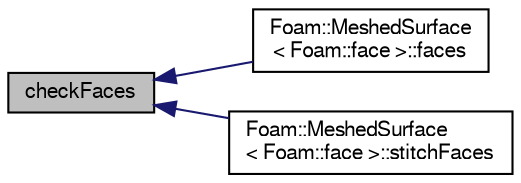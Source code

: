 digraph "checkFaces"
{
  bgcolor="transparent";
  edge [fontname="FreeSans",fontsize="10",labelfontname="FreeSans",labelfontsize="10"];
  node [fontname="FreeSans",fontsize="10",shape=record];
  rankdir="LR";
  Node266 [label="checkFaces",height=0.2,width=0.4,color="black", fillcolor="grey75", style="filled", fontcolor="black"];
  Node266 -> Node267 [dir="back",color="midnightblue",fontsize="10",style="solid",fontname="FreeSans"];
  Node267 [label="Foam::MeshedSurface\l\< Foam::face \>::faces",height=0.2,width=0.4,color="black",URL="$a29566.html#a16c6d36f7c961d037a44e5c235d9aa15",tooltip="Return const access to the faces. "];
  Node266 -> Node268 [dir="back",color="midnightblue",fontsize="10",style="solid",fontname="FreeSans"];
  Node268 [label="Foam::MeshedSurface\l\< Foam::face \>::stitchFaces",height=0.2,width=0.4,color="black",URL="$a29566.html#ada64739e841899f3172e20a98843c6ae"];
}
